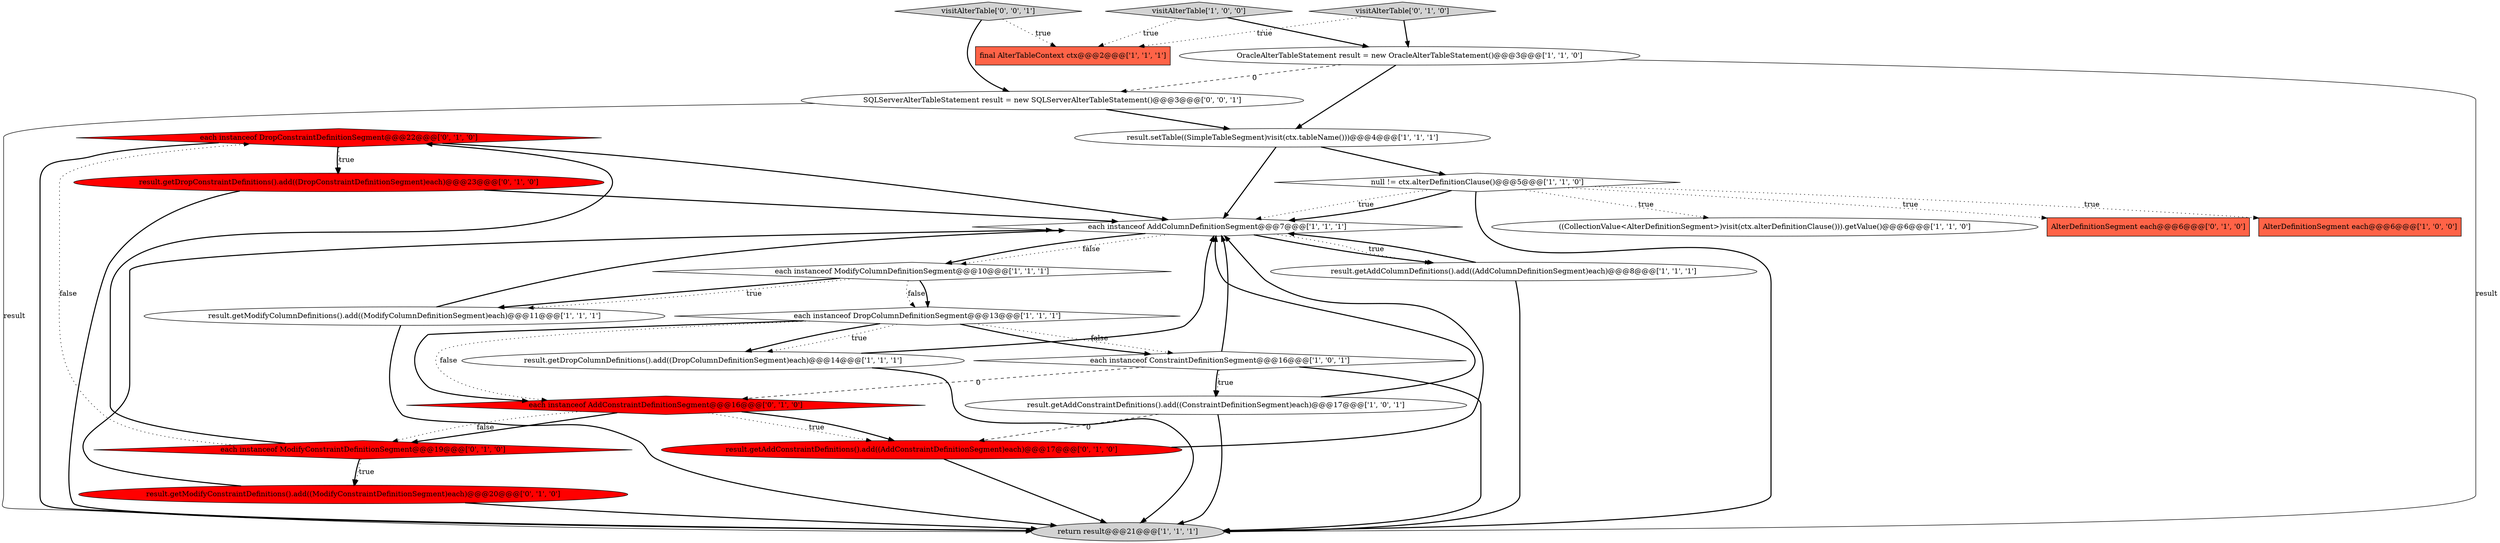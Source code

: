 digraph {
18 [style = filled, label = "each instanceof DropConstraintDefinitionSegment@@@22@@@['0', '1', '0']", fillcolor = red, shape = diamond image = "AAA1AAABBB2BBB"];
20 [style = filled, label = "result.getAddConstraintDefinitions().add((AddConstraintDefinitionSegment)each)@@@17@@@['0', '1', '0']", fillcolor = red, shape = ellipse image = "AAA1AAABBB2BBB"];
25 [style = filled, label = "visitAlterTable['0', '0', '1']", fillcolor = lightgray, shape = diamond image = "AAA0AAABBB3BBB"];
17 [style = filled, label = "each instanceof ModifyConstraintDefinitionSegment@@@19@@@['0', '1', '0']", fillcolor = red, shape = diamond image = "AAA1AAABBB2BBB"];
23 [style = filled, label = "visitAlterTable['0', '1', '0']", fillcolor = lightgray, shape = diamond image = "AAA0AAABBB2BBB"];
15 [style = filled, label = "OracleAlterTableStatement result = new OracleAlterTableStatement()@@@3@@@['1', '1', '0']", fillcolor = white, shape = ellipse image = "AAA0AAABBB1BBB"];
14 [style = filled, label = "each instanceof DropColumnDefinitionSegment@@@13@@@['1', '1', '1']", fillcolor = white, shape = diamond image = "AAA0AAABBB1BBB"];
19 [style = filled, label = "result.getDropConstraintDefinitions().add((DropConstraintDefinitionSegment)each)@@@23@@@['0', '1', '0']", fillcolor = red, shape = ellipse image = "AAA1AAABBB2BBB"];
13 [style = filled, label = "((CollectionValue<AlterDefinitionSegment>)visit(ctx.alterDefinitionClause())).getValue()@@@6@@@['1', '1', '0']", fillcolor = white, shape = ellipse image = "AAA0AAABBB1BBB"];
2 [style = filled, label = "result.getModifyColumnDefinitions().add((ModifyColumnDefinitionSegment)each)@@@11@@@['1', '1', '1']", fillcolor = white, shape = ellipse image = "AAA0AAABBB1BBB"];
1 [style = filled, label = "null != ctx.alterDefinitionClause()@@@5@@@['1', '1', '0']", fillcolor = white, shape = diamond image = "AAA0AAABBB1BBB"];
11 [style = filled, label = "result.getDropColumnDefinitions().add((DropColumnDefinitionSegment)each)@@@14@@@['1', '1', '1']", fillcolor = white, shape = ellipse image = "AAA0AAABBB1BBB"];
16 [style = filled, label = "each instanceof AddConstraintDefinitionSegment@@@16@@@['0', '1', '0']", fillcolor = red, shape = diamond image = "AAA1AAABBB2BBB"];
9 [style = filled, label = "result.setTable((SimpleTableSegment)visit(ctx.tableName()))@@@4@@@['1', '1', '1']", fillcolor = white, shape = ellipse image = "AAA0AAABBB1BBB"];
21 [style = filled, label = "result.getModifyConstraintDefinitions().add((ModifyConstraintDefinitionSegment)each)@@@20@@@['0', '1', '0']", fillcolor = red, shape = ellipse image = "AAA1AAABBB2BBB"];
7 [style = filled, label = "each instanceof AddColumnDefinitionSegment@@@7@@@['1', '1', '1']", fillcolor = white, shape = diamond image = "AAA0AAABBB1BBB"];
12 [style = filled, label = "result.getAddColumnDefinitions().add((AddColumnDefinitionSegment)each)@@@8@@@['1', '1', '1']", fillcolor = white, shape = ellipse image = "AAA0AAABBB1BBB"];
3 [style = filled, label = "final AlterTableContext ctx@@@2@@@['1', '1', '1']", fillcolor = tomato, shape = box image = "AAA0AAABBB1BBB"];
4 [style = filled, label = "result.getAddConstraintDefinitions().add((ConstraintDefinitionSegment)each)@@@17@@@['1', '0', '1']", fillcolor = white, shape = ellipse image = "AAA0AAABBB1BBB"];
24 [style = filled, label = "SQLServerAlterTableStatement result = new SQLServerAlterTableStatement()@@@3@@@['0', '0', '1']", fillcolor = white, shape = ellipse image = "AAA0AAABBB3BBB"];
5 [style = filled, label = "return result@@@21@@@['1', '1', '1']", fillcolor = lightgray, shape = ellipse image = "AAA0AAABBB1BBB"];
10 [style = filled, label = "visitAlterTable['1', '0', '0']", fillcolor = lightgray, shape = diamond image = "AAA0AAABBB1BBB"];
22 [style = filled, label = "AlterDefinitionSegment each@@@6@@@['0', '1', '0']", fillcolor = tomato, shape = box image = "AAA0AAABBB2BBB"];
6 [style = filled, label = "each instanceof ModifyColumnDefinitionSegment@@@10@@@['1', '1', '1']", fillcolor = white, shape = diamond image = "AAA0AAABBB1BBB"];
8 [style = filled, label = "each instanceof ConstraintDefinitionSegment@@@16@@@['1', '0', '1']", fillcolor = white, shape = diamond image = "AAA0AAABBB1BBB"];
0 [style = filled, label = "AlterDefinitionSegment each@@@6@@@['1', '0', '0']", fillcolor = tomato, shape = box image = "AAA0AAABBB1BBB"];
1->5 [style = bold, label=""];
14->16 [style = bold, label=""];
8->16 [style = dashed, label="0"];
10->15 [style = bold, label=""];
12->5 [style = bold, label=""];
7->12 [style = bold, label=""];
14->16 [style = dotted, label="false"];
1->22 [style = dotted, label="true"];
15->24 [style = dashed, label="0"];
23->15 [style = bold, label=""];
18->19 [style = bold, label=""];
18->19 [style = dotted, label="true"];
10->3 [style = dotted, label="true"];
16->20 [style = dotted, label="true"];
16->17 [style = bold, label=""];
9->7 [style = bold, label=""];
1->7 [style = bold, label=""];
6->14 [style = dotted, label="false"];
12->7 [style = bold, label=""];
4->7 [style = bold, label=""];
8->4 [style = dotted, label="true"];
8->7 [style = bold, label=""];
7->12 [style = dotted, label="true"];
20->5 [style = bold, label=""];
7->6 [style = dotted, label="false"];
6->2 [style = bold, label=""];
1->7 [style = dotted, label="true"];
6->14 [style = bold, label=""];
24->5 [style = solid, label="result"];
19->5 [style = bold, label=""];
21->5 [style = bold, label=""];
25->24 [style = bold, label=""];
11->5 [style = bold, label=""];
1->13 [style = dotted, label="true"];
6->2 [style = dotted, label="true"];
8->5 [style = bold, label=""];
14->8 [style = dotted, label="false"];
4->20 [style = dashed, label="0"];
15->9 [style = bold, label=""];
18->5 [style = bold, label=""];
17->18 [style = bold, label=""];
7->6 [style = bold, label=""];
17->18 [style = dotted, label="false"];
23->3 [style = dotted, label="true"];
25->3 [style = dotted, label="true"];
21->7 [style = bold, label=""];
14->11 [style = dotted, label="true"];
14->8 [style = bold, label=""];
1->0 [style = dotted, label="true"];
2->7 [style = bold, label=""];
8->4 [style = bold, label=""];
20->7 [style = bold, label=""];
9->1 [style = bold, label=""];
18->7 [style = bold, label=""];
17->21 [style = dotted, label="true"];
16->20 [style = bold, label=""];
14->11 [style = bold, label=""];
4->5 [style = bold, label=""];
17->21 [style = bold, label=""];
19->7 [style = bold, label=""];
16->17 [style = dotted, label="false"];
11->7 [style = bold, label=""];
24->9 [style = bold, label=""];
2->5 [style = bold, label=""];
15->5 [style = solid, label="result"];
}
